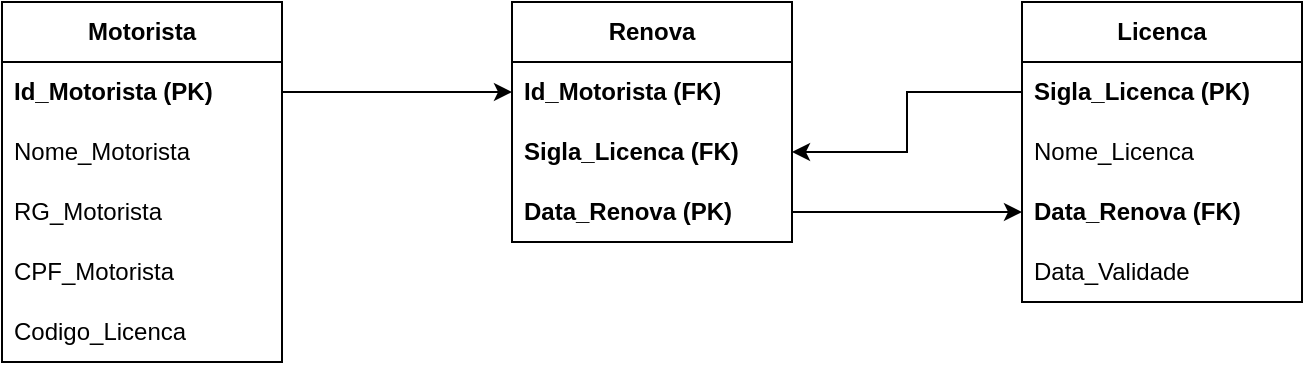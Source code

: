 <mxfile version="21.1.5" type="github">
  <diagram name="Página-1" id="85cVibnaZDrzpZm-tAQg">
    <mxGraphModel dx="940" dy="588" grid="0" gridSize="10" guides="1" tooltips="1" connect="1" arrows="1" fold="1" page="1" pageScale="1" pageWidth="1169" pageHeight="827" math="0" shadow="0">
      <root>
        <mxCell id="0" />
        <mxCell id="1" parent="0" />
        <mxCell id="bS5rdaKEA6mHnhPflJaO-1" value="&lt;b&gt;Motorista&lt;/b&gt;" style="swimlane;fontStyle=0;childLayout=stackLayout;horizontal=1;startSize=30;horizontalStack=0;resizeParent=1;resizeParentMax=0;resizeLast=0;collapsible=1;marginBottom=0;whiteSpace=wrap;html=1;" parent="1" vertex="1">
          <mxGeometry x="131" y="158" width="140" height="180" as="geometry" />
        </mxCell>
        <mxCell id="bS5rdaKEA6mHnhPflJaO-2" value="&lt;b&gt;Id_Motorista (PK)&lt;/b&gt;" style="text;strokeColor=none;fillColor=none;align=left;verticalAlign=middle;spacingLeft=4;spacingRight=4;overflow=hidden;points=[[0,0.5],[1,0.5]];portConstraint=eastwest;rotatable=0;whiteSpace=wrap;html=1;" parent="bS5rdaKEA6mHnhPflJaO-1" vertex="1">
          <mxGeometry y="30" width="140" height="30" as="geometry" />
        </mxCell>
        <mxCell id="bS5rdaKEA6mHnhPflJaO-3" value="Nome_Motorista" style="text;strokeColor=none;fillColor=none;align=left;verticalAlign=middle;spacingLeft=4;spacingRight=4;overflow=hidden;points=[[0,0.5],[1,0.5]];portConstraint=eastwest;rotatable=0;whiteSpace=wrap;html=1;" parent="bS5rdaKEA6mHnhPflJaO-1" vertex="1">
          <mxGeometry y="60" width="140" height="30" as="geometry" />
        </mxCell>
        <mxCell id="bS5rdaKEA6mHnhPflJaO-4" value="&lt;div&gt;RG_Motorista&lt;/div&gt;" style="text;strokeColor=none;fillColor=none;align=left;verticalAlign=middle;spacingLeft=4;spacingRight=4;overflow=hidden;points=[[0,0.5],[1,0.5]];portConstraint=eastwest;rotatable=0;whiteSpace=wrap;html=1;" parent="bS5rdaKEA6mHnhPflJaO-1" vertex="1">
          <mxGeometry y="90" width="140" height="30" as="geometry" />
        </mxCell>
        <mxCell id="CZAKT3-gu_QvicF6BL-h-10" value="CPF_Motorista" style="text;strokeColor=none;fillColor=none;align=left;verticalAlign=middle;spacingLeft=4;spacingRight=4;overflow=hidden;points=[[0,0.5],[1,0.5]];portConstraint=eastwest;rotatable=0;whiteSpace=wrap;html=1;" vertex="1" parent="bS5rdaKEA6mHnhPflJaO-1">
          <mxGeometry y="120" width="140" height="30" as="geometry" />
        </mxCell>
        <mxCell id="CZAKT3-gu_QvicF6BL-h-11" value="Codigo_Licenca" style="text;strokeColor=none;fillColor=none;align=left;verticalAlign=middle;spacingLeft=4;spacingRight=4;overflow=hidden;points=[[0,0.5],[1,0.5]];portConstraint=eastwest;rotatable=0;whiteSpace=wrap;html=1;" vertex="1" parent="bS5rdaKEA6mHnhPflJaO-1">
          <mxGeometry y="150" width="140" height="30" as="geometry" />
        </mxCell>
        <mxCell id="bS5rdaKEA6mHnhPflJaO-6" value="&lt;b&gt;Licenca&lt;/b&gt;" style="swimlane;fontStyle=0;childLayout=stackLayout;horizontal=1;startSize=30;horizontalStack=0;resizeParent=1;resizeParentMax=0;resizeLast=0;collapsible=1;marginBottom=0;whiteSpace=wrap;html=1;" parent="1" vertex="1">
          <mxGeometry x="641" y="158" width="140" height="150" as="geometry">
            <mxRectangle x="530" y="160" width="80" height="30" as="alternateBounds" />
          </mxGeometry>
        </mxCell>
        <mxCell id="bS5rdaKEA6mHnhPflJaO-8" value="&lt;b&gt;Sigla_Licenca (PK)&lt;/b&gt;" style="text;strokeColor=none;fillColor=none;align=left;verticalAlign=middle;spacingLeft=4;spacingRight=4;overflow=hidden;points=[[0,0.5],[1,0.5]];portConstraint=eastwest;rotatable=0;whiteSpace=wrap;html=1;" parent="bS5rdaKEA6mHnhPflJaO-6" vertex="1">
          <mxGeometry y="30" width="140" height="30" as="geometry" />
        </mxCell>
        <mxCell id="bS5rdaKEA6mHnhPflJaO-9" value="Nome_Licenca" style="text;strokeColor=none;fillColor=none;align=left;verticalAlign=middle;spacingLeft=4;spacingRight=4;overflow=hidden;points=[[0,0.5],[1,0.5]];portConstraint=eastwest;rotatable=0;whiteSpace=wrap;html=1;" parent="bS5rdaKEA6mHnhPflJaO-6" vertex="1">
          <mxGeometry y="60" width="140" height="30" as="geometry" />
        </mxCell>
        <mxCell id="CZAKT3-gu_QvicF6BL-h-16" value="&lt;b&gt;Data_Renova (FK)&lt;/b&gt;" style="text;strokeColor=none;fillColor=none;align=left;verticalAlign=middle;spacingLeft=4;spacingRight=4;overflow=hidden;points=[[0,0.5],[1,0.5]];portConstraint=eastwest;rotatable=0;whiteSpace=wrap;html=1;" vertex="1" parent="bS5rdaKEA6mHnhPflJaO-6">
          <mxGeometry y="90" width="140" height="30" as="geometry" />
        </mxCell>
        <mxCell id="bS5rdaKEA6mHnhPflJaO-10" value="Data_Validade" style="text;strokeColor=none;fillColor=none;align=left;verticalAlign=middle;spacingLeft=4;spacingRight=4;overflow=hidden;points=[[0,0.5],[1,0.5]];portConstraint=eastwest;rotatable=0;whiteSpace=wrap;html=1;" parent="bS5rdaKEA6mHnhPflJaO-6" vertex="1">
          <mxGeometry y="120" width="140" height="30" as="geometry" />
        </mxCell>
        <mxCell id="CZAKT3-gu_QvicF6BL-h-1" value="&lt;b&gt;Renova&lt;/b&gt;" style="swimlane;fontStyle=0;childLayout=stackLayout;horizontal=1;startSize=30;horizontalStack=0;resizeParent=1;resizeParentMax=0;resizeLast=0;collapsible=1;marginBottom=0;whiteSpace=wrap;html=1;" vertex="1" parent="1">
          <mxGeometry x="386" y="158" width="140" height="120" as="geometry" />
        </mxCell>
        <mxCell id="CZAKT3-gu_QvicF6BL-h-2" value="&lt;b&gt;Id_Motorista (FK)&lt;/b&gt;" style="text;strokeColor=none;fillColor=none;align=left;verticalAlign=middle;spacingLeft=4;spacingRight=4;overflow=hidden;points=[[0,0.5],[1,0.5]];portConstraint=eastwest;rotatable=0;whiteSpace=wrap;html=1;" vertex="1" parent="CZAKT3-gu_QvicF6BL-h-1">
          <mxGeometry y="30" width="140" height="30" as="geometry" />
        </mxCell>
        <mxCell id="CZAKT3-gu_QvicF6BL-h-4" value="&lt;b&gt;Sigla_Licenca (FK)&lt;/b&gt;" style="text;strokeColor=none;fillColor=none;align=left;verticalAlign=middle;spacingLeft=4;spacingRight=4;overflow=hidden;points=[[0,0.5],[1,0.5]];portConstraint=eastwest;rotatable=0;whiteSpace=wrap;html=1;" vertex="1" parent="CZAKT3-gu_QvicF6BL-h-1">
          <mxGeometry y="60" width="140" height="30" as="geometry" />
        </mxCell>
        <mxCell id="CZAKT3-gu_QvicF6BL-h-3" value="&lt;b&gt;Data_Renova (PK)&lt;/b&gt;" style="text;strokeColor=none;fillColor=none;align=left;verticalAlign=middle;spacingLeft=4;spacingRight=4;overflow=hidden;points=[[0,0.5],[1,0.5]];portConstraint=eastwest;rotatable=0;whiteSpace=wrap;html=1;" vertex="1" parent="CZAKT3-gu_QvicF6BL-h-1">
          <mxGeometry y="90" width="140" height="30" as="geometry" />
        </mxCell>
        <mxCell id="CZAKT3-gu_QvicF6BL-h-13" style="edgeStyle=orthogonalEdgeStyle;rounded=0;orthogonalLoop=1;jettySize=auto;html=1;exitX=1;exitY=0.5;exitDx=0;exitDy=0;" edge="1" parent="1" source="bS5rdaKEA6mHnhPflJaO-2" target="CZAKT3-gu_QvicF6BL-h-2">
          <mxGeometry relative="1" as="geometry" />
        </mxCell>
        <mxCell id="CZAKT3-gu_QvicF6BL-h-14" style="edgeStyle=orthogonalEdgeStyle;rounded=0;orthogonalLoop=1;jettySize=auto;html=1;exitX=0;exitY=0.5;exitDx=0;exitDy=0;entryX=1;entryY=0.5;entryDx=0;entryDy=0;" edge="1" parent="1" source="bS5rdaKEA6mHnhPflJaO-8" target="CZAKT3-gu_QvicF6BL-h-4">
          <mxGeometry relative="1" as="geometry" />
        </mxCell>
        <mxCell id="CZAKT3-gu_QvicF6BL-h-17" style="edgeStyle=orthogonalEdgeStyle;rounded=0;orthogonalLoop=1;jettySize=auto;html=1;exitX=1;exitY=0.5;exitDx=0;exitDy=0;" edge="1" parent="1" source="CZAKT3-gu_QvicF6BL-h-3" target="CZAKT3-gu_QvicF6BL-h-16">
          <mxGeometry relative="1" as="geometry" />
        </mxCell>
      </root>
    </mxGraphModel>
  </diagram>
</mxfile>

